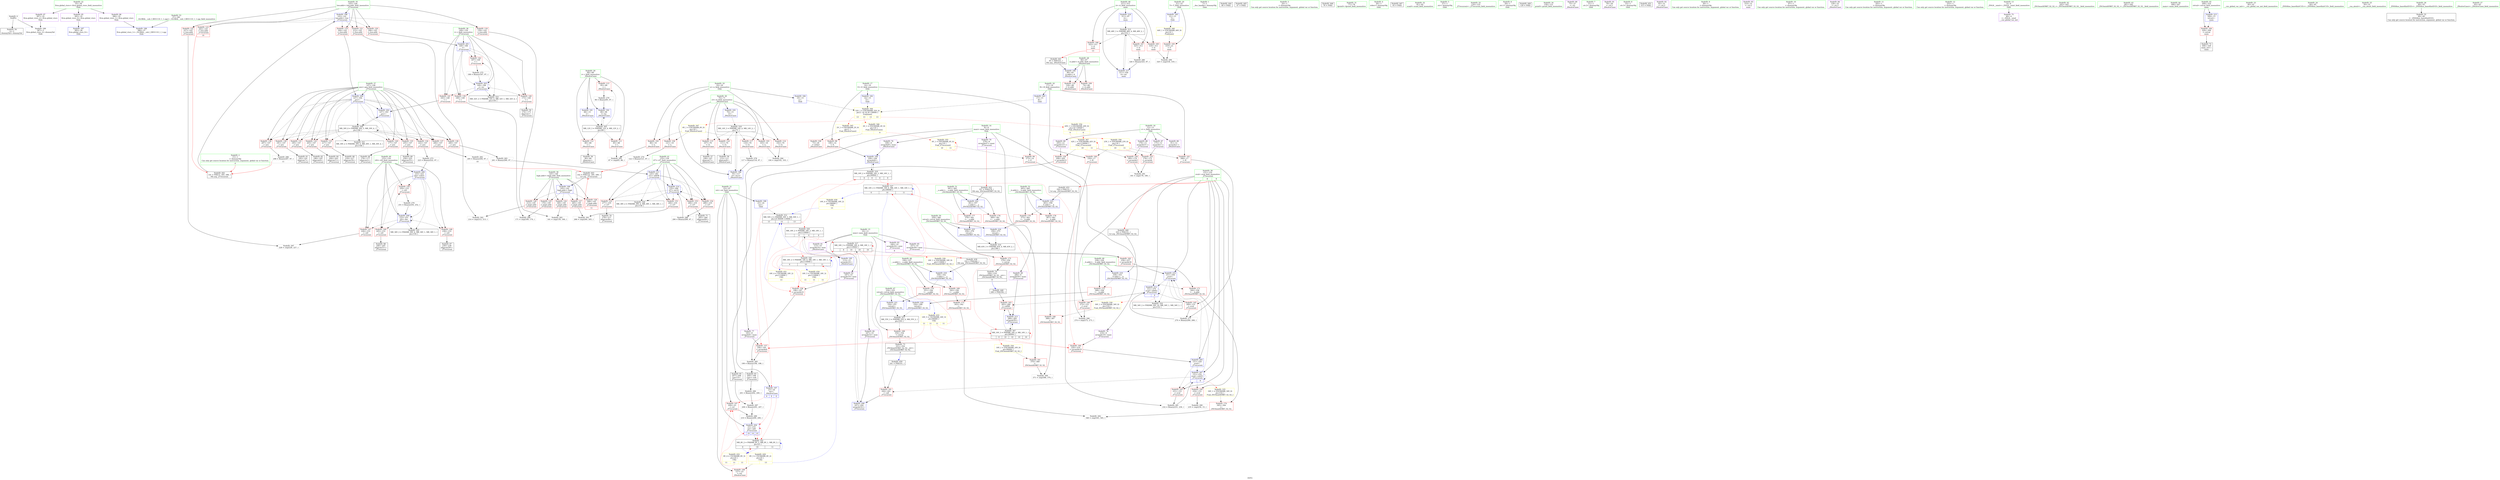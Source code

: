 digraph "SVFG" {
	label="SVFG";

	Node0x561821da6a80 [shape=record,color=grey,label="{NodeID: 0\nNullPtr}"];
	Node0x561821da6a80 -> Node0x561821dca2b0[style=solid];
	Node0x561821da6a80 -> Node0x561821dd22c0[style=solid];
	Node0x561821e0eba0 [shape=record,color=black,label="{NodeID: 443\n142 = PHI(122, 295, 299, )\n1st arg _Z7recurseii }"];
	Node0x561821e0eba0 -> Node0x561821dccae0[style=solid];
	Node0x561821dd9180 [shape=record,color=grey,label="{NodeID: 277\n270 = Binary(269, 268, )\n}"];
	Node0x561821dd9180 -> Node0x561821dd45b0[style=solid];
	Node0x561821dcc6d0 [shape=record,color=blue,label="{NodeID: 194\n109\<--106\narrayidx8\<--\n_Z9solveCasei\n}"];
	Node0x561821dcc6d0 -> Node0x561821deb580[style=dashed];
	Node0x561821dc9a40 [shape=record,color=red,label="{NodeID: 111\n85\<--68\n\<--i\n_Z9solveCasei\n}"];
	Node0x561821dc9a40 -> Node0x561821ddac80[style=solid];
	Node0x561821dc7bf0 [shape=record,color=green,label="{NodeID: 28\n66\<--67\nit.addr\<--it.addr_field_insensitive\n_Z9solveCasei\n}"];
	Node0x561821dc7bf0 -> Node0x561821dc98a0[style=solid];
	Node0x561821dc7bf0 -> Node0x561821dc9970[style=solid];
	Node0x561821dc7bf0 -> Node0x561821dd23c0[style=solid];
	Node0x561821dd4dd0 [shape=record,color=blue,label="{NodeID: 222\n361\<--357\n__a.addr\<--__a\n_ZSt3minIiERKT_S2_S2_\n}"];
	Node0x561821dd4dd0 -> Node0x561821dd16e0[style=dashed];
	Node0x561821dd4dd0 -> Node0x561821dd17b0[style=dashed];
	Node0x561821dcf8d0 [shape=record,color=red,label="{NodeID: 139\n169\<--149\n\<--i\n_Z7recurseii\n}"];
	Node0x561821dcf8d0 -> Node0x561821ddae00[style=solid];
	Node0x561821dca4b0 [shape=record,color=black,label="{NodeID: 56\n90\<--89\nidxprom\<--\n_Z9solveCasei\n}"];
	Node0x561821dd0f90 [shape=record,color=red,label="{NodeID: 167\n325\<--311\n\<--it\nmain\n}"];
	Node0x561821dd0f90 -> Node0x561821dd9600[style=solid];
	Node0x561821dcbb70 [shape=record,color=purple,label="{NodeID: 84\n247\<--10\narrayidx32\<--mini\n_Z7recurseii\n}"];
	Node0x561821dcbb70 -> Node0x561821dcd230[style=solid];
	Node0x561821dc63d0 [shape=record,color=green,label="{NodeID: 1\n7\<--1\n__dso_handle\<--dummyObj\nGlob }"];
	Node0x561821e0ed60 [shape=record,color=black,label="{NodeID: 444\n80 = PHI()\n}"];
	Node0x561821dd9300 [shape=record,color=grey,label="{NodeID: 278\n117 = Binary(116, 97, )\n}"];
	Node0x561821dd9300 -> Node0x561821dcc870[style=solid];
	Node0x561821dcc7a0 [shape=record,color=blue,label="{NodeID: 195\n113\<--15\narrayidx10\<--\n_Z9solveCasei\n}"];
	Node0x561821dcc7a0 -> Node0x561821deba80[style=dashed];
	Node0x561821dc9b10 [shape=record,color=red,label="{NodeID: 112\n89\<--68\n\<--i\n_Z9solveCasei\n}"];
	Node0x561821dc9b10 -> Node0x561821dca4b0[style=solid];
	Node0x561821dc7cc0 [shape=record,color=green,label="{NodeID: 29\n68\<--69\ni\<--i_field_insensitive\n_Z9solveCasei\n}"];
	Node0x561821dc7cc0 -> Node0x561821dc9a40[style=solid];
	Node0x561821dc7cc0 -> Node0x561821dc9b10[style=solid];
	Node0x561821dc7cc0 -> Node0x561821dc9be0[style=solid];
	Node0x561821dc7cc0 -> Node0x561821dd2490[style=solid];
	Node0x561821dc7cc0 -> Node0x561821dcc530[style=solid];
	Node0x561821dd4ea0 [shape=record,color=blue,label="{NodeID: 223\n363\<--358\n__b.addr\<--__b\n_ZSt3minIiERKT_S2_S2_\n}"];
	Node0x561821dd4ea0 -> Node0x561821dd1880[style=dashed];
	Node0x561821dd4ea0 -> Node0x561821dd1950[style=dashed];
	Node0x561821dcf9a0 [shape=record,color=red,label="{NodeID: 140\n173\<--149\n\<--i\n_Z7recurseii\n}"];
	Node0x561821dcf9a0 -> Node0x561821dca720[style=solid];
	Node0x561821dca580 [shape=record,color=black,label="{NodeID: 57\n108\<--107\nidxprom7\<--\n_Z9solveCasei\n}"];
	Node0x561821defa40 [shape=record,color=yellow,style=double,label="{NodeID: 334\n16V_1 = ENCHI(MR_16V_0)\npts\{90000 \}\nFun[_ZSt3minIiERKT_S2_S2_]}"];
	Node0x561821defa40 -> Node0x561821dd1af0[style=dashed];
	Node0x561821dd1060 [shape=record,color=red,label="{NodeID: 168\n354\<--334\n\<--retval\n_ZSt3maxIiERKT_S2_S2_\n}"];
	Node0x561821dd1060 -> Node0x561821dcb280[style=solid];
	Node0x561821dcbc40 [shape=record,color=purple,label="{NodeID: 85\n257\<--10\narrayidx36\<--mini\n_Z7recurseii\n}"];
	Node0x561821dcbc40 -> Node0x561821dd0b80[style=solid];
	Node0x561821dc6460 [shape=record,color=green,label="{NodeID: 2\n15\<--1\n\<--dummyObj\nCan only get source location for instruction, argument, global var or function.|{<s0>6}}"];
	Node0x561821dc6460:s0 -> Node0x561821e0e8c0[style=solid,color=red];
	Node0x561821e0ee30 [shape=record,color=black,label="{NodeID: 445\n47 = PHI()\n}"];
	Node0x561821dd9480 [shape=record,color=grey,label="{NodeID: 279\n96 = Binary(95, 97, )\n}"];
	Node0x561821dd9480 -> Node0x561821dcc530[style=solid];
	Node0x561821dcc870 [shape=record,color=blue,label="{NodeID: 196\n70\<--117\ni3\<--inc12\n_Z9solveCasei\n}"];
	Node0x561821dcc870 -> Node0x561821deb080[style=dashed];
	Node0x561821dc9be0 [shape=record,color=red,label="{NodeID: 113\n95\<--68\n\<--i\n_Z9solveCasei\n}"];
	Node0x561821dc9be0 -> Node0x561821dd9480[style=solid];
	Node0x561821dc7d90 [shape=record,color=green,label="{NodeID: 30\n70\<--71\ni3\<--i3_field_insensitive\n_Z9solveCasei\n}"];
	Node0x561821dc7d90 -> Node0x561821dc9cb0[style=solid];
	Node0x561821dc7d90 -> Node0x561821dce550[style=solid];
	Node0x561821dc7d90 -> Node0x561821dce620[style=solid];
	Node0x561821dc7d90 -> Node0x561821dce6f0[style=solid];
	Node0x561821dc7d90 -> Node0x561821dcc600[style=solid];
	Node0x561821dc7d90 -> Node0x561821dcc870[style=solid];
	Node0x561821de7520 [shape=record,color=black,label="{NodeID: 307\nMR_16V_3 = PHI(MR_16V_4, MR_16V_1, )\npts\{90000 \}\n|{|<s2>9|<s3>10|<s4>10|<s5>10|<s6>10}}"];
	Node0x561821de7520 -> Node0x561821dd0c50[style=dashed];
	Node0x561821de7520 -> Node0x561821dd4680[style=dashed];
	Node0x561821de7520:s2 -> Node0x561821defa40[style=dashed,color=red];
	Node0x561821de7520:s3 -> Node0x561821dd0770[style=dashed,color=red];
	Node0x561821de7520:s4 -> Node0x561821dd09e0[style=dashed,color=red];
	Node0x561821de7520:s5 -> Node0x561821de7520[style=dashed,color=red];
	Node0x561821de7520:s6 -> Node0x561821dedd80[style=dashed,color=red];
	Node0x561821dd4f70 [shape=record,color=blue,label="{NodeID: 224\n359\<--373\nretval\<--\n_ZSt3minIiERKT_S2_S2_\n}"];
	Node0x561821dd4f70 -> Node0x561821de9880[style=dashed];
	Node0x561821dcfa70 [shape=record,color=red,label="{NodeID: 141\n183\<--149\n\<--i\n_Z7recurseii\n}"];
	Node0x561821dcfa70 -> Node0x561821dccd50[style=solid];
	Node0x561821dca650 [shape=record,color=black,label="{NodeID: 58\n112\<--111\nidxprom9\<--\n_Z9solveCasei\n}"];
	Node0x561821defb20 [shape=record,color=yellow,style=double,label="{NodeID: 335\n34V_1 = ENCHI(MR_34V_0)\npts\{152 \}\nFun[_ZSt3maxIiERKT_S2_S2_]}"];
	Node0x561821defb20 -> Node0x561821dd1540[style=dashed];
	Node0x561821dd1130 [shape=record,color=red,label="{NodeID: 169\n342\<--336\n\<--__a.addr\n_ZSt3maxIiERKT_S2_S2_\n}"];
	Node0x561821dd1130 -> Node0x561821dd1470[style=solid];
	Node0x561821dcbd10 [shape=record,color=purple,label="{NodeID: 86\n91\<--12\narrayidx\<--c\n_Z9solveCasei\n}"];
	Node0x561821dc5df0 [shape=record,color=green,label="{NodeID: 3\n24\<--1\n\<--dummyObj\nCan only get source location for instruction, argument, global var or function.}"];
	Node0x561821e0ef00 [shape=record,color=black,label="{NodeID: 446\n76 = PHI()\n}"];
	Node0x561821dd9600 [shape=record,color=grey,label="{NodeID: 280\n326 = Binary(325, 97, )\n}"];
	Node0x561821dd9600 -> Node0x561821dd49c0[style=solid];
	Node0x561821dcc940 [shape=record,color=blue,label="{NodeID: 197\n23\<--24\nret\<--\n_Z9solveCasei\n|{<s0>6|<s1>6|<s2>6}}"];
	Node0x561821dcc940:s0 -> Node0x561821dc9700[style=dashed,color=red];
	Node0x561821dcc940:s1 -> Node0x561821dccef0[style=dashed,color=red];
	Node0x561821dcc940:s2 -> Node0x561821dec480[style=dashed,color=red];
	Node0x561821dc9cb0 [shape=record,color=red,label="{NodeID: 114\n102\<--70\n\<--i3\n_Z9solveCasei\n}"];
	Node0x561821dc9cb0 -> Node0x561821ddab00[style=solid];
	Node0x561821dc7e60 [shape=record,color=green,label="{NodeID: 31\n77\<--78\nfprintf\<--fprintf_field_insensitive\n}"];
	Node0x561821dd5040 [shape=record,color=blue,label="{NodeID: 225\n359\<--376\nretval\<--\n_ZSt3minIiERKT_S2_S2_\n}"];
	Node0x561821dd5040 -> Node0x561821de9880[style=dashed];
	Node0x561821dcfb40 [shape=record,color=red,label="{NodeID: 142\n187\<--149\n\<--i\n_Z7recurseii\n}"];
	Node0x561821dcfb40 -> Node0x561821dce460[style=solid];
	Node0x561821dca720 [shape=record,color=black,label="{NodeID: 59\n174\<--173\nidxprom\<--\n_Z7recurseii\n}"];
	Node0x561821dd1200 [shape=record,color=red,label="{NodeID: 170\n351\<--336\n\<--__a.addr\n_ZSt3maxIiERKT_S2_S2_\n}"];
	Node0x561821dd1200 -> Node0x561821dd4d00[style=solid];
	Node0x561821dcbde0 [shape=record,color=purple,label="{NodeID: 87\n175\<--12\narrayidx\<--c\n_Z7recurseii\n}"];
	Node0x561821dcbde0 -> Node0x561821dd05d0[style=solid];
	Node0x561821dc5e80 [shape=record,color=green,label="{NodeID: 4\n26\<--1\nstderr\<--dummyObj\nGlob }"];
	Node0x561821e0efd0 [shape=record,color=black,label="{NodeID: 447\n93 = PHI()\n}"];
	Node0x561821dd9780 [shape=record,color=grey,label="{NodeID: 281\n232 = Binary(231, 230, )\n}"];
	Node0x561821dd9780 -> Node0x561821dcd160[style=solid];
	Node0x561821dcca10 [shape=record,color=blue,label="{NodeID: 198\n143\<--141\nlow.addr\<--low\n_Z7recurseii\n}"];
	Node0x561821dcca10 -> Node0x561821dce7c0[style=dashed];
	Node0x561821dcca10 -> Node0x561821dce890[style=dashed];
	Node0x561821dcca10 -> Node0x561821dce960[style=dashed];
	Node0x561821dcca10 -> Node0x561821dcea30[style=dashed];
	Node0x561821dcca10 -> Node0x561821dceb00[style=dashed];
	Node0x561821dcca10 -> Node0x561821dcebd0[style=dashed];
	Node0x561821dce550 [shape=record,color=red,label="{NodeID: 115\n107\<--70\n\<--i3\n_Z9solveCasei\n}"];
	Node0x561821dce550 -> Node0x561821dca580[style=solid];
	Node0x561821dc7f60 [shape=record,color=green,label="{NodeID: 32\n81\<--82\nscanf\<--scanf_field_insensitive\n}"];
	Node0x561821dcfc10 [shape=record,color=red,label="{NodeID: 143\n231\<--151\n\<--eval\n_Z7recurseii\n}"];
	Node0x561821dcfc10 -> Node0x561821dd9780[style=solid];
	Node0x561821dca7f0 [shape=record,color=black,label="{NodeID: 60\n178\<--177\nidxprom2\<--\n_Z7recurseii\n}"];
	Node0x561821dd12d0 [shape=record,color=red,label="{NodeID: 171\n344\<--338\n\<--__b.addr\n_ZSt3maxIiERKT_S2_S2_\n}"];
	Node0x561821dd12d0 -> Node0x561821dd1540[style=solid];
	Node0x561821dcbeb0 [shape=record,color=purple,label="{NodeID: 88\n179\<--12\narrayidx3\<--c\n_Z7recurseii\n}"];
	Node0x561821dcbeb0 -> Node0x561821dd06a0[style=solid];
	Node0x561821dc5f10 [shape=record,color=green,label="{NodeID: 5\n27\<--1\n.str\<--dummyObj\nGlob }"];
	Node0x561821e0f0a0 [shape=record,color=black,label="{NodeID: 448\n280 = PHI(356, )\n}"];
	Node0x561821e0f0a0 -> Node0x561821dd0c50[style=solid];
	Node0x561821dd9900 [shape=record,color=grey,label="{NodeID: 282\n295 = Binary(294, 97, )\n|{<s0>10}}"];
	Node0x561821dd9900:s0 -> Node0x561821e0eba0[style=solid,color=red];
	Node0x561821dccae0 [shape=record,color=blue,label="{NodeID: 199\n145\<--142\nhigh.addr\<--high\n_Z7recurseii\n}"];
	Node0x561821dccae0 -> Node0x561821dceca0[style=dashed];
	Node0x561821dccae0 -> Node0x561821dced70[style=dashed];
	Node0x561821dccae0 -> Node0x561821dcee40[style=dashed];
	Node0x561821dccae0 -> Node0x561821dcef10[style=dashed];
	Node0x561821dccae0 -> Node0x561821dcefe0[style=dashed];
	Node0x561821dce620 [shape=record,color=red,label="{NodeID: 116\n111\<--70\n\<--i3\n_Z9solveCasei\n}"];
	Node0x561821dce620 -> Node0x561821dca650[style=solid];
	Node0x561821dc8060 [shape=record,color=green,label="{NodeID: 33\n124\<--125\n_Z7recurseii\<--_Z7recurseii_field_insensitive\n}"];
	Node0x561821dcfce0 [shape=record,color=red,label="{NodeID: 144\n234\<--151\n\<--eval\n_Z7recurseii\n}"];
	Node0x561821dcfce0 -> Node0x561821dda500[style=solid];
	Node0x561821dca8c0 [shape=record,color=black,label="{NodeID: 61\n192\<--191\nidxprom7\<--\n_Z7recurseii\n}"];
	Node0x561821dd13a0 [shape=record,color=red,label="{NodeID: 172\n348\<--338\n\<--__b.addr\n_ZSt3maxIiERKT_S2_S2_\n}"];
	Node0x561821dd13a0 -> Node0x561821dd4c30[style=solid];
	Node0x561821dcbf80 [shape=record,color=purple,label="{NodeID: 89\n205\<--12\narrayidx12\<--c\n_Z7recurseii\n}"];
	Node0x561821dcbf80 -> Node0x561821dd0910[style=solid];
	Node0x561821dc5fa0 [shape=record,color=green,label="{NodeID: 6\n29\<--1\n.str.1\<--dummyObj\nGlob }"];
	Node0x561821e0f1b0 [shape=record,color=black,label="{NodeID: 449\n129 = PHI()\n}"];
	Node0x561821dd9a80 [shape=record,color=grey,label="{NodeID: 283\n261 = Binary(260, 97, )\n}"];
	Node0x561821dd9a80 -> Node0x561821dcd4a0[style=solid];
	Node0x561821dccbb0 [shape=record,color=blue,label="{NodeID: 200\n147\<--164\npos\<--\n_Z7recurseii\n}"];
	Node0x561821dccbb0 -> Node0x561821dcf0b0[style=dashed];
	Node0x561821dccbb0 -> Node0x561821dcf180[style=dashed];
	Node0x561821dccbb0 -> Node0x561821dcf250[style=dashed];
	Node0x561821dccbb0 -> Node0x561821dcf320[style=dashed];
	Node0x561821dccbb0 -> Node0x561821dcf3f0[style=dashed];
	Node0x561821dccbb0 -> Node0x561821dcf4c0[style=dashed];
	Node0x561821dccbb0 -> Node0x561821dcf590[style=dashed];
	Node0x561821dccbb0 -> Node0x561821dcf660[style=dashed];
	Node0x561821dccbb0 -> Node0x561821dcf730[style=dashed];
	Node0x561821dccbb0 -> Node0x561821dcf800[style=dashed];
	Node0x561821dccbb0 -> Node0x561821dccd50[style=dashed];
	Node0x561821dccbb0 -> Node0x561821de6620[style=dashed];
	Node0x561821dccbb0 -> Node0x561821debf80[style=dashed];
	Node0x561821dce6f0 [shape=record,color=red,label="{NodeID: 117\n116\<--70\n\<--i3\n_Z9solveCasei\n}"];
	Node0x561821dce6f0 -> Node0x561821dd9300[style=solid];
	Node0x561821dc8160 [shape=record,color=green,label="{NodeID: 34\n130\<--131\nprintf\<--printf_field_insensitive\n}"];
	Node0x561821de8920 [shape=record,color=black,label="{NodeID: 311\nMR_55V_3 = PHI(MR_55V_4, MR_55V_2, )\npts\{335 \}\n}"];
	Node0x561821de8920 -> Node0x561821dd1060[style=dashed];
	Node0x561821dcfdb0 [shape=record,color=red,label="{NodeID: 145\n269\<--151\n\<--eval\n_Z7recurseii\n}"];
	Node0x561821dcfdb0 -> Node0x561821dd9180[style=solid];
	Node0x561821dca990 [shape=record,color=black,label="{NodeID: 62\n196\<--195\nidxprom9\<--\n_Z7recurseii\n}"];
	Node0x561821defed0 [shape=record,color=yellow,style=double,label="{NodeID: 339\n18V_1 = ENCHI(MR_18V_0)\npts\{110000 \}\nFun[_ZSt3maxIiERKT_S2_S2_]}"];
	Node0x561821defed0 -> Node0x561821dd1470[style=dashed];
	Node0x561821dd1470 [shape=record,color=red,label="{NodeID: 173\n343\<--342\n\<--\n_ZSt3maxIiERKT_S2_S2_\n}"];
	Node0x561821dd1470 -> Node0x561821dda800[style=solid];
	Node0x561821dcc050 [shape=record,color=purple,label="{NodeID: 90\n75\<--27\n\<--.str\n_Z9solveCasei\n}"];
	Node0x561821dc6960 [shape=record,color=green,label="{NodeID: 7\n31\<--1\n.str.2\<--dummyObj\nGlob }"];
	Node0x561821e0f340 [shape=record,color=black,label="{NodeID: 450\n241 = PHI(331, )\n}"];
	Node0x561821e0f340 -> Node0x561821dd0ab0[style=solid];
	Node0x561821dea100 [shape=record,color=yellow,style=double,label="{NodeID: 367\n42V_1 = ENCHI(MR_42V_0)\npts\{130000 \}\nFun[_Z7recurseii]|{|<s3>10|<s4>11}}"];
	Node0x561821dea100 -> Node0x561821dd05d0[style=dashed];
	Node0x561821dea100 -> Node0x561821dd06a0[style=dashed];
	Node0x561821dea100 -> Node0x561821dd0910[style=dashed];
	Node0x561821dea100:s3 -> Node0x561821dea100[style=dashed,color=red];
	Node0x561821dea100:s4 -> Node0x561821dea100[style=dashed,color=red];
	Node0x561821dd9c00 [shape=record,color=grey,label="{NodeID: 284\n201 = Binary(202, 200, )\n}"];
	Node0x561821dd9c00 -> Node0x561821dda080[style=solid];
	Node0x561821dccc80 [shape=record,color=blue,label="{NodeID: 201\n149\<--166\ni\<--\n_Z7recurseii\n}"];
	Node0x561821dccc80 -> Node0x561821dcf8d0[style=dashed];
	Node0x561821dccc80 -> Node0x561821dcf9a0[style=dashed];
	Node0x561821dccc80 -> Node0x561821dcfa70[style=dashed];
	Node0x561821dccc80 -> Node0x561821dcfb40[style=dashed];
	Node0x561821dccc80 -> Node0x561821dcce20[style=dashed];
	Node0x561821dccc80 -> Node0x561821dec980[style=dashed];
	Node0x561821dce7c0 [shape=record,color=red,label="{NodeID: 118\n159\<--143\n\<--low.addr\n_Z7recurseii\n}"];
	Node0x561821dce7c0 -> Node0x561821dda980[style=solid];
	Node0x561821dc8260 [shape=record,color=green,label="{NodeID: 35\n143\<--144\nlow.addr\<--low.addr_field_insensitive\n_Z7recurseii\n}"];
	Node0x561821dc8260 -> Node0x561821dce7c0[style=solid];
	Node0x561821dc8260 -> Node0x561821dce890[style=solid];
	Node0x561821dc8260 -> Node0x561821dce960[style=solid];
	Node0x561821dc8260 -> Node0x561821dcea30[style=solid];
	Node0x561821dc8260 -> Node0x561821dceb00[style=solid];
	Node0x561821dc8260 -> Node0x561821dcebd0[style=solid];
	Node0x561821dc8260 -> Node0x561821dcca10[style=solid];
	Node0x561821de8e20 [shape=record,color=black,label="{NodeID: 312\nMR_50V_2 = PHI(MR_50V_3, MR_50V_1, )\npts\{25 90000 110000 \}\n|{<s0>13|<s1>13|<s2>13}}"];
	Node0x561821de8e20:s0 -> Node0x561821dcc940[style=dashed,color=red];
	Node0x561821de8e20:s1 -> Node0x561821deb580[style=dashed,color=red];
	Node0x561821de8e20:s2 -> Node0x561821deba80[style=dashed,color=red];
	Node0x561821dcfe80 [shape=record,color=red,label="{NodeID: 146\n272\<--151\n\<--eval\n_Z7recurseii\n}"];
	Node0x561821dcfe80 -> Node0x561821ddb100[style=solid];
	Node0x561821dcaa60 [shape=record,color=black,label="{NodeID: 63\n200\<--199\nconv\<--sub\n_Z7recurseii\n}"];
	Node0x561821dcaa60 -> Node0x561821dd9c00[style=solid];
	Node0x561821deffb0 [shape=record,color=yellow,style=double,label="{NodeID: 340\n44V_1 = ENCHI(MR_44V_0)\npts\{22 \}\nFun[main]}"];
	Node0x561821deffb0 -> Node0x561821dc9560[style=dashed];
	Node0x561821dd1540 [shape=record,color=red,label="{NodeID: 174\n345\<--344\n\<--\n_ZSt3maxIiERKT_S2_S2_\n}"];
	Node0x561821dd1540 -> Node0x561821dda800[style=solid];
	Node0x561821dcc120 [shape=record,color=purple,label="{NodeID: 91\n79\<--29\n\<--.str.1\n_Z9solveCasei\n}"];
	Node0x561821dc69f0 [shape=record,color=green,label="{NodeID: 8\n33\<--1\n.str.3\<--dummyObj\nGlob }"];
	Node0x561821e0f480 [shape=record,color=black,label="{NodeID: 451\n315 = PHI()\n}"];
	Node0x561821dd9d80 [shape=record,color=grey,label="{NodeID: 285\n199 = Binary(194, 198, )\n}"];
	Node0x561821dd9d80 -> Node0x561821dcaa60[style=solid];
	Node0x561821dccd50 [shape=record,color=blue,label="{NodeID: 202\n147\<--183\npos\<--\n_Z7recurseii\n}"];
	Node0x561821dccd50 -> Node0x561821de6620[style=dashed];
	Node0x561821dce890 [shape=record,color=red,label="{NodeID: 119\n164\<--143\n\<--low.addr\n_Z7recurseii\n}"];
	Node0x561821dce890 -> Node0x561821dccbb0[style=solid];
	Node0x561821dc8330 [shape=record,color=green,label="{NodeID: 36\n145\<--146\nhigh.addr\<--high.addr_field_insensitive\n_Z7recurseii\n}"];
	Node0x561821dc8330 -> Node0x561821dceca0[style=solid];
	Node0x561821dc8330 -> Node0x561821dced70[style=solid];
	Node0x561821dc8330 -> Node0x561821dcee40[style=solid];
	Node0x561821dc8330 -> Node0x561821dcef10[style=solid];
	Node0x561821dc8330 -> Node0x561821dcefe0[style=solid];
	Node0x561821dc8330 -> Node0x561821dccae0[style=solid];
	Node0x561821de9380 [shape=record,color=black,label="{NodeID: 313\nMR_48V_3 = PHI(MR_48V_4, MR_48V_2, )\npts\{312 \}\n}"];
	Node0x561821de9380 -> Node0x561821dd0df0[style=dashed];
	Node0x561821de9380 -> Node0x561821dd0ec0[style=dashed];
	Node0x561821de9380 -> Node0x561821dd0f90[style=dashed];
	Node0x561821de9380 -> Node0x561821dd49c0[style=dashed];
	Node0x561821dcff50 [shape=record,color=red,label="{NodeID: 147\n226\<--153\n\<--i20\n_Z7recurseii\n}"];
	Node0x561821dcff50 -> Node0x561821ddaf80[style=solid];
	Node0x561821dcab30 [shape=record,color=black,label="{NodeID: 64\n204\<--203\nidxprom11\<--\n_Z7recurseii\n}"];
	Node0x561821dd1610 [shape=record,color=red,label="{NodeID: 175\n379\<--359\n\<--retval\n_ZSt3minIiERKT_S2_S2_\n}"];
	Node0x561821dd1610 -> Node0x561821dcb350[style=solid];
	Node0x561821dcc1f0 [shape=record,color=purple,label="{NodeID: 92\n92\<--31\n\<--.str.2\n_Z9solveCasei\n}"];
	Node0x561821dc6a80 [shape=record,color=green,label="{NodeID: 9\n36\<--1\n\<--dummyObj\nCan only get source location for instruction, argument, global var or function.}"];
	Node0x561821e0f550 [shape=record,color=black,label="{NodeID: 452\n357 = PHI(279, )\n0th arg _ZSt3minIiERKT_S2_S2_ }"];
	Node0x561821e0f550 -> Node0x561821dd4dd0[style=solid];
	Node0x561821dd9f00 [shape=record,color=grey,label="{NodeID: 286\n290 = Binary(289, 97, )\n}"];
	Node0x561821dd9f00 -> Node0x561821dd4750[style=solid];
	Node0x561821dcce20 [shape=record,color=blue,label="{NodeID: 203\n149\<--188\ni\<--inc\n_Z7recurseii\n}"];
	Node0x561821dcce20 -> Node0x561821dcf8d0[style=dashed];
	Node0x561821dcce20 -> Node0x561821dcf9a0[style=dashed];
	Node0x561821dcce20 -> Node0x561821dcfa70[style=dashed];
	Node0x561821dcce20 -> Node0x561821dcfb40[style=dashed];
	Node0x561821dcce20 -> Node0x561821dcce20[style=dashed];
	Node0x561821dcce20 -> Node0x561821dec980[style=dashed];
	Node0x561821dce960 [shape=record,color=red,label="{NodeID: 120\n166\<--143\n\<--low.addr\n_Z7recurseii\n}"];
	Node0x561821dce960 -> Node0x561821dccc80[style=solid];
	Node0x561821dc8400 [shape=record,color=green,label="{NodeID: 37\n147\<--148\npos\<--pos_field_insensitive\n_Z7recurseii\n}"];
	Node0x561821dc8400 -> Node0x561821dcf0b0[style=solid];
	Node0x561821dc8400 -> Node0x561821dcf180[style=solid];
	Node0x561821dc8400 -> Node0x561821dcf250[style=solid];
	Node0x561821dc8400 -> Node0x561821dcf320[style=solid];
	Node0x561821dc8400 -> Node0x561821dcf3f0[style=solid];
	Node0x561821dc8400 -> Node0x561821dcf4c0[style=solid];
	Node0x561821dc8400 -> Node0x561821dcf590[style=solid];
	Node0x561821dc8400 -> Node0x561821dcf660[style=solid];
	Node0x561821dc8400 -> Node0x561821dcf730[style=solid];
	Node0x561821dc8400 -> Node0x561821dcf800[style=solid];
	Node0x561821dc8400 -> Node0x561821dccbb0[style=solid];
	Node0x561821dc8400 -> Node0x561821dccd50[style=solid];
	Node0x561821de9880 [shape=record,color=black,label="{NodeID: 314\nMR_63V_3 = PHI(MR_63V_4, MR_63V_2, )\npts\{360 \}\n}"];
	Node0x561821de9880 -> Node0x561821dd1610[style=dashed];
	Node0x561821dd0020 [shape=record,color=red,label="{NodeID: 148\n238\<--153\n\<--i20\n_Z7recurseii\n}"];
	Node0x561821dd0020 -> Node0x561821dcada0[style=solid];
	Node0x561821dcac00 [shape=record,color=black,label="{NodeID: 65\n207\<--206\nconv13\<--\n_Z7recurseii\n}"];
	Node0x561821dcac00 -> Node0x561821dda080[style=solid];
	Node0x561821dd16e0 [shape=record,color=red,label="{NodeID: 176\n369\<--361\n\<--__a.addr\n_ZSt3minIiERKT_S2_S2_\n}"];
	Node0x561821dd16e0 -> Node0x561821dd1af0[style=solid];
	Node0x561821dcc2c0 [shape=record,color=purple,label="{NodeID: 93\n314\<--31\n\<--.str.2\nmain\n}"];
	Node0x561821dc6b10 [shape=record,color=green,label="{NodeID: 10\n97\<--1\n\<--dummyObj\nCan only get source location for instruction, argument, global var or function.}"];
	Node0x561821e0f6c0 [shape=record,color=black,label="{NodeID: 453\n358 = PHI(151, )\n1st arg _ZSt3minIiERKT_S2_S2_ }"];
	Node0x561821e0f6c0 -> Node0x561821dd4ea0[style=solid];
	Node0x561821dda080 [shape=record,color=grey,label="{NodeID: 287\n208 = Binary(201, 207, )\n}"];
	Node0x561821dda080 -> Node0x561821dda380[style=solid];
	Node0x561821dccef0 [shape=record,color=blue,label="{NodeID: 204\n23\<--210\nret\<--add\n_Z7recurseii\n|{|<s1>10|<s2>10|<s3>10}}"];
	Node0x561821dccef0 -> Node0x561821dec480[style=dashed];
	Node0x561821dccef0:s1 -> Node0x561821dc9700[style=dashed,color=red];
	Node0x561821dccef0:s2 -> Node0x561821dccef0[style=dashed,color=red];
	Node0x561821dccef0:s3 -> Node0x561821dec480[style=dashed,color=red];
	Node0x561821dcea30 [shape=record,color=red,label="{NodeID: 121\n212\<--143\n\<--low.addr\n_Z7recurseii\n}"];
	Node0x561821dcea30 -> Node0x561821ddb700[style=solid];
	Node0x561821dc84d0 [shape=record,color=green,label="{NodeID: 38\n149\<--150\ni\<--i_field_insensitive\n_Z7recurseii\n}"];
	Node0x561821dc84d0 -> Node0x561821dcf8d0[style=solid];
	Node0x561821dc84d0 -> Node0x561821dcf9a0[style=solid];
	Node0x561821dc84d0 -> Node0x561821dcfa70[style=solid];
	Node0x561821dc84d0 -> Node0x561821dcfb40[style=solid];
	Node0x561821dc84d0 -> Node0x561821dccc80[style=solid];
	Node0x561821dc84d0 -> Node0x561821dcce20[style=solid];
	Node0x561821dd00f0 [shape=record,color=red,label="{NodeID: 149\n245\<--153\n\<--i20\n_Z7recurseii\n}"];
	Node0x561821dd00f0 -> Node0x561821dcae70[style=solid];
	Node0x561821dcacd0 [shape=record,color=black,label="{NodeID: 66\n218\<--217\nidxprom18\<--\n_Z7recurseii\n}"];
	Node0x561821dd17b0 [shape=record,color=red,label="{NodeID: 177\n376\<--361\n\<--__a.addr\n_ZSt3minIiERKT_S2_S2_\n}"];
	Node0x561821dd17b0 -> Node0x561821dd5040[style=solid];
	Node0x561821dcc390 [shape=record,color=purple,label="{NodeID: 94\n128\<--33\n\<--.str.3\n_Z9solveCasei\n}"];
	Node0x561821dc6ba0 [shape=record,color=green,label="{NodeID: 11\n202\<--1\n\<--dummyObj\nCan only get source location for instruction, argument, global var or function.}"];
	Node0x561821dda200 [shape=record,color=grey,label="{NodeID: 288\n298 = Binary(297, 97, )\n|{<s0>11}}"];
	Node0x561821dda200:s0 -> Node0x561821e0e8c0[style=solid,color=red];
	Node0x561821dccfc0 [shape=record,color=blue,label="{NodeID: 205\n151\<--220\neval\<--\n_Z7recurseii\n}"];
	Node0x561821dccfc0 -> Node0x561821dcfc10[style=dashed];
	Node0x561821dccfc0 -> Node0x561821dcd160[style=dashed];
	Node0x561821dccfc0 -> Node0x561821dcd3d0[style=dashed];
	Node0x561821dceb00 [shape=record,color=red,label="{NodeID: 122\n227\<--143\n\<--low.addr\n_Z7recurseii\n}"];
	Node0x561821dceb00 -> Node0x561821ddaf80[style=solid];
	Node0x561821dc85a0 [shape=record,color=green,label="{NodeID: 39\n151\<--152\neval\<--eval_field_insensitive\n_Z7recurseii\n|{|<s8>8|<s9>9}}"];
	Node0x561821dc85a0 -> Node0x561821dcfc10[style=solid];
	Node0x561821dc85a0 -> Node0x561821dcfce0[style=solid];
	Node0x561821dc85a0 -> Node0x561821dcfdb0[style=solid];
	Node0x561821dc85a0 -> Node0x561821dcfe80[style=solid];
	Node0x561821dc85a0 -> Node0x561821dccfc0[style=solid];
	Node0x561821dc85a0 -> Node0x561821dcd160[style=solid];
	Node0x561821dc85a0 -> Node0x561821dcd3d0[style=solid];
	Node0x561821dc85a0 -> Node0x561821dd45b0[style=solid];
	Node0x561821dc85a0:s8 -> Node0x561821e0e680[style=solid,color=red];
	Node0x561821dc85a0:s9 -> Node0x561821e0f6c0[style=solid,color=red];
	Node0x561821dd01c0 [shape=record,color=red,label="{NodeID: 150\n250\<--153\n\<--i20\n_Z7recurseii\n}"];
	Node0x561821dd01c0 -> Node0x561821dd9000[style=solid];
	Node0x561821dcada0 [shape=record,color=black,label="{NodeID: 67\n239\<--238\nidxprom29\<--\n_Z7recurseii\n}"];
	Node0x561821df03c0 [shape=record,color=yellow,style=double,label="{NodeID: 344\n52V_1 = ENCHI(MR_52V_0)\npts\{1 16 18 20 130000 \}\nFun[main]|{<s0>13|<s1>13|<s2>13|<s3>13}}"];
	Node0x561821df03c0:s0 -> Node0x561821df04d0[style=dashed,color=red];
	Node0x561821df03c0:s1 -> Node0x561821df05e0[style=dashed,color=red];
	Node0x561821df03c0:s2 -> Node0x561821df06c0[style=dashed,color=red];
	Node0x561821df03c0:s3 -> Node0x561821df0ce0[style=dashed,color=red];
	Node0x561821dd1880 [shape=record,color=red,label="{NodeID: 178\n367\<--363\n\<--__b.addr\n_ZSt3minIiERKT_S2_S2_\n}"];
	Node0x561821dd1880 -> Node0x561821dd1a20[style=solid];
	Node0x561821dcc460 [shape=record,color=purple,label="{NodeID: 95\n385\<--35\nllvm.global_ctors_0\<--llvm.global_ctors\nGlob }"];
	Node0x561821dcc460 -> Node0x561821dd20c0[style=solid];
	Node0x561821dc6c30 [shape=record,color=green,label="{NodeID: 12\n252\<--1\n\<--dummyObj\nCan only get source location for instruction, argument, global var or function.}"];
	Node0x561821dda380 [shape=record,color=grey,label="{NodeID: 289\n210 = Binary(209, 208, )\n}"];
	Node0x561821dda380 -> Node0x561821dccef0[style=solid];
	Node0x561821dcd090 [shape=record,color=blue,label="{NodeID: 206\n153\<--223\ni20\<--sub21\n_Z7recurseii\n}"];
	Node0x561821dcd090 -> Node0x561821dcff50[style=dashed];
	Node0x561821dcd090 -> Node0x561821dd0020[style=dashed];
	Node0x561821dcd090 -> Node0x561821dd00f0[style=dashed];
	Node0x561821dcd090 -> Node0x561821dd01c0[style=dashed];
	Node0x561821dcd090 -> Node0x561821dcd300[style=dashed];
	Node0x561821dcd090 -> Node0x561821ded380[style=dashed];
	Node0x561821dcebd0 [shape=record,color=red,label="{NodeID: 123\n293\<--143\n\<--low.addr\n_Z7recurseii\n|{<s0>10}}"];
	Node0x561821dcebd0:s0 -> Node0x561821e0e8c0[style=solid,color=red];
	Node0x561821dc8670 [shape=record,color=green,label="{NodeID: 40\n153\<--154\ni20\<--i20_field_insensitive\n_Z7recurseii\n}"];
	Node0x561821dc8670 -> Node0x561821dcff50[style=solid];
	Node0x561821dc8670 -> Node0x561821dd0020[style=solid];
	Node0x561821dc8670 -> Node0x561821dd00f0[style=solid];
	Node0x561821dc8670 -> Node0x561821dd01c0[style=solid];
	Node0x561821dc8670 -> Node0x561821dcd090[style=solid];
	Node0x561821dc8670 -> Node0x561821dcd300[style=solid];
	Node0x561821deab80 [shape=record,color=black,label="{NodeID: 317\nMR_18V_3 = PHI(MR_18V_4, MR_18V_1, )\npts\{110000 \}\n|{|<s3>8|<s4>10|<s5>10|<s6>10}}"];
	Node0x561821deab80 -> Node0x561821dd0ab0[style=dashed];
	Node0x561821deab80 -> Node0x561821dd0b80[style=dashed];
	Node0x561821deab80 -> Node0x561821dcd230[style=dashed];
	Node0x561821deab80:s3 -> Node0x561821defed0[style=dashed,color=red];
	Node0x561821deab80:s4 -> Node0x561821dd0840[style=dashed,color=red];
	Node0x561821deab80:s5 -> Node0x561821deab80[style=dashed,color=red];
	Node0x561821deab80:s6 -> Node0x561821dee280[style=dashed,color=red];
	Node0x561821dd0290 [shape=record,color=red,label="{NodeID: 151\n264\<--155\n\<--i37\n_Z7recurseii\n}"];
	Node0x561821dd0290 -> Node0x561821ddb580[style=solid];
	Node0x561821dcae70 [shape=record,color=black,label="{NodeID: 68\n246\<--245\nidxprom31\<--\n_Z7recurseii\n}"];
	Node0x561821df04d0 [shape=record,color=yellow,style=double,label="{NodeID: 345\n2V_1 = ENCHI(MR_2V_0)\npts\{1 \}\nFun[_Z9solveCasei]}"];
	Node0x561821df04d0 -> Node0x561821dc97d0[style=dashed];
	Node0x561821dd1950 [shape=record,color=red,label="{NodeID: 179\n373\<--363\n\<--__b.addr\n_ZSt3minIiERKT_S2_S2_\n}"];
	Node0x561821dd1950 -> Node0x561821dd4f70[style=solid];
	Node0x561821dc8db0 [shape=record,color=purple,label="{NodeID: 96\n386\<--35\nllvm.global_ctors_1\<--llvm.global_ctors\nGlob }"];
	Node0x561821dc8db0 -> Node0x561821dd21c0[style=solid];
	Node0x561821dc6cf0 [shape=record,color=green,label="{NodeID: 13\n4\<--6\n_ZStL8__ioinit\<--_ZStL8__ioinit_field_insensitive\nGlob }"];
	Node0x561821dc6cf0 -> Node0x561821dcb420[style=solid];
	Node0x561821dda500 [shape=record,color=grey,label="{NodeID: 290\n235 = cmp(234, 15, )\n}"];
	Node0x561821dcd160 [shape=record,color=blue,label="{NodeID: 207\n151\<--232\neval\<--sub25\n_Z7recurseii\n|{|<s5>8}}"];
	Node0x561821dcd160 -> Node0x561821dcfc10[style=dashed];
	Node0x561821dcd160 -> Node0x561821dcfce0[style=dashed];
	Node0x561821dcd160 -> Node0x561821dd0ab0[style=dashed];
	Node0x561821dcd160 -> Node0x561821dcd160[style=dashed];
	Node0x561821dcd160 -> Node0x561821dcd3d0[style=dashed];
	Node0x561821dcd160:s5 -> Node0x561821defb20[style=dashed,color=red];
	Node0x561821dceca0 [shape=record,color=red,label="{NodeID: 124\n160\<--145\n\<--high.addr\n_Z7recurseii\n}"];
	Node0x561821dceca0 -> Node0x561821dda980[style=solid];
	Node0x561821dc8740 [shape=record,color=green,label="{NodeID: 41\n155\<--156\ni37\<--i37_field_insensitive\n_Z7recurseii\n}"];
	Node0x561821dc8740 -> Node0x561821dd0290[style=solid];
	Node0x561821dc8740 -> Node0x561821dd0360[style=solid];
	Node0x561821dc8740 -> Node0x561821dd0430[style=solid];
	Node0x561821dc8740 -> Node0x561821dd0500[style=solid];
	Node0x561821dc8740 -> Node0x561821dcd4a0[style=solid];
	Node0x561821dc8740 -> Node0x561821dd4750[style=solid];
	Node0x561821deb080 [shape=record,color=black,label="{NodeID: 318\nMR_14V_3 = PHI(MR_14V_4, MR_14V_2, )\npts\{71 \}\n}"];
	Node0x561821deb080 -> Node0x561821dc9cb0[style=dashed];
	Node0x561821deb080 -> Node0x561821dce550[style=dashed];
	Node0x561821deb080 -> Node0x561821dce620[style=dashed];
	Node0x561821deb080 -> Node0x561821dce6f0[style=dashed];
	Node0x561821deb080 -> Node0x561821dcc870[style=dashed];
	Node0x561821dd0360 [shape=record,color=red,label="{NodeID: 152\n277\<--155\n\<--i37\n_Z7recurseii\n}"];
	Node0x561821dd0360 -> Node0x561821dcb010[style=solid];
	Node0x561821dcaf40 [shape=record,color=black,label="{NodeID: 69\n256\<--255\nidxprom35\<--\n_Z7recurseii\n}"];
	Node0x561821df86a0 [shape=record,color=yellow,style=double,label="{NodeID: 429\n8V_3 = CSCHI(MR_8V_2)\npts\{25 \}\nCS[]|{|<s1>13}}"];
	Node0x561821df86a0 -> Node0x561821dc9630[style=dashed];
	Node0x561821df86a0:s1 -> Node0x561821de8e20[style=dashed,color=blue];
	Node0x561821df05e0 [shape=record,color=yellow,style=double,label="{NodeID: 346\n4V_1 = ENCHI(MR_4V_0)\npts\{16 \}\nFun[_Z9solveCasei]|{|<s1>6}}"];
	Node0x561821df05e0 -> Node0x561821dc8fb0[style=dashed];
	Node0x561821df05e0:s1 -> Node0x561821df0df0[style=dashed,color=red];
	Node0x561821dd1a20 [shape=record,color=red,label="{NodeID: 180\n368\<--367\n\<--\n_ZSt3minIiERKT_S2_S2_\n}"];
	Node0x561821dd1a20 -> Node0x561821ddb400[style=solid];
	Node0x561821dc8eb0 [shape=record,color=purple,label="{NodeID: 97\n387\<--35\nllvm.global_ctors_2\<--llvm.global_ctors\nGlob }"];
	Node0x561821dc8eb0 -> Node0x561821dd22c0[style=solid];
	Node0x561821dc6df0 [shape=record,color=green,label="{NodeID: 14\n8\<--9\nmaxi\<--maxi_field_insensitive\nGlob }"];
	Node0x561821dc6df0 -> Node0x561821dcb4f0[style=solid];
	Node0x561821dc6df0 -> Node0x561821dcb5c0[style=solid];
	Node0x561821dc6df0 -> Node0x561821dcb690[style=solid];
	Node0x561821dc6df0 -> Node0x561821dcb760[style=solid];
	Node0x561821dc6df0 -> Node0x561821dcb830[style=solid];
	Node0x561821dda680 [shape=record,color=grey,label="{NodeID: 291\n181 = cmp(176, 180, )\n}"];
	Node0x561821dcd230 [shape=record,color=blue,label="{NodeID: 208\n247\<--244\narrayidx32\<--\n_Z7recurseii\n}"];
	Node0x561821dcd230 -> Node0x561821deab80[style=dashed];
	Node0x561821dced70 [shape=record,color=red,label="{NodeID: 125\n170\<--145\n\<--high.addr\n_Z7recurseii\n}"];
	Node0x561821dced70 -> Node0x561821ddae00[style=solid];
	Node0x561821dc8810 [shape=record,color=green,label="{NodeID: 42\n242\<--243\n_ZSt3maxIiERKT_S2_S2_\<--_ZSt3maxIiERKT_S2_S2__field_insensitive\n}"];
	Node0x561821deb580 [shape=record,color=black,label="{NodeID: 319\nMR_16V_2 = PHI(MR_16V_3, MR_16V_1, )\npts\{90000 \}\n|{|<s1>6|<s2>6|<s3>6|<s4>6}}"];
	Node0x561821deb580 -> Node0x561821dcc6d0[style=dashed];
	Node0x561821deb580:s1 -> Node0x561821dd0770[style=dashed,color=red];
	Node0x561821deb580:s2 -> Node0x561821dd09e0[style=dashed,color=red];
	Node0x561821deb580:s3 -> Node0x561821de7520[style=dashed,color=red];
	Node0x561821deb580:s4 -> Node0x561821dedd80[style=dashed,color=red];
	Node0x561821dd0430 [shape=record,color=red,label="{NodeID: 153\n284\<--155\n\<--i37\n_Z7recurseii\n}"];
	Node0x561821dd0430 -> Node0x561821dcb0e0[style=solid];
	Node0x561821dcb010 [shape=record,color=black,label="{NodeID: 70\n278\<--277\nidxprom46\<--\n_Z7recurseii\n}"];
	Node0x561821df8800 [shape=record,color=yellow,style=double,label="{NodeID: 430\n16V_4 = CSCHI(MR_16V_2)\npts\{90000 \}\nCS[]|{<s0>13}}"];
	Node0x561821df8800:s0 -> Node0x561821de8e20[style=dashed,color=blue];
	Node0x561821df06c0 [shape=record,color=yellow,style=double,label="{NodeID: 347\n6V_1 = ENCHI(MR_6V_0)\npts\{20 \}\nFun[_Z9solveCasei]}"];
	Node0x561821df06c0 -> Node0x561821dc92f0[style=dashed];
	Node0x561821df06c0 -> Node0x561821dc93c0[style=dashed];
	Node0x561821df06c0 -> Node0x561821dc9490[style=dashed];
	Node0x561821dd1af0 [shape=record,color=red,label="{NodeID: 181\n370\<--369\n\<--\n_ZSt3minIiERKT_S2_S2_\n}"];
	Node0x561821dd1af0 -> Node0x561821ddb400[style=solid];
	Node0x561821dc8fb0 [shape=record,color=red,label="{NodeID: 98\n106\<--14\n\<--E\n_Z9solveCasei\n}"];
	Node0x561821dc8fb0 -> Node0x561821dcc6d0[style=solid];
	Node0x561821dc6ef0 [shape=record,color=green,label="{NodeID: 15\n10\<--11\nmini\<--mini_field_insensitive\nGlob }"];
	Node0x561821dc6ef0 -> Node0x561821dcb900[style=solid];
	Node0x561821dc6ef0 -> Node0x561821dcb9d0[style=solid];
	Node0x561821dc6ef0 -> Node0x561821dcbaa0[style=solid];
	Node0x561821dc6ef0 -> Node0x561821dcbb70[style=solid];
	Node0x561821dc6ef0 -> Node0x561821dcbc40[style=solid];
	Node0x561821dda800 [shape=record,color=grey,label="{NodeID: 292\n346 = cmp(343, 345, )\n}"];
	Node0x561821dcd300 [shape=record,color=blue,label="{NodeID: 209\n153\<--251\ni20\<--dec\n_Z7recurseii\n}"];
	Node0x561821dcd300 -> Node0x561821dcff50[style=dashed];
	Node0x561821dcd300 -> Node0x561821dd0020[style=dashed];
	Node0x561821dcd300 -> Node0x561821dd00f0[style=dashed];
	Node0x561821dcd300 -> Node0x561821dd01c0[style=dashed];
	Node0x561821dcd300 -> Node0x561821dcd300[style=dashed];
	Node0x561821dcd300 -> Node0x561821ded380[style=dashed];
	Node0x561821dcee40 [shape=record,color=red,label="{NodeID: 126\n213\<--145\n\<--high.addr\n_Z7recurseii\n}"];
	Node0x561821dcee40 -> Node0x561821ddb700[style=solid];
	Node0x561821dc8910 [shape=record,color=green,label="{NodeID: 43\n281\<--282\n_ZSt3minIiERKT_S2_S2_\<--_ZSt3minIiERKT_S2_S2__field_insensitive\n}"];
	Node0x561821deba80 [shape=record,color=black,label="{NodeID: 320\nMR_18V_2 = PHI(MR_18V_3, MR_18V_1, )\npts\{110000 \}\n|{|<s1>6|<s2>6|<s3>6}}"];
	Node0x561821deba80 -> Node0x561821dcc7a0[style=dashed];
	Node0x561821deba80:s1 -> Node0x561821dd0840[style=dashed,color=red];
	Node0x561821deba80:s2 -> Node0x561821deab80[style=dashed,color=red];
	Node0x561821deba80:s3 -> Node0x561821dee280[style=dashed,color=red];
	Node0x561821dd0500 [shape=record,color=red,label="{NodeID: 154\n289\<--155\n\<--i37\n_Z7recurseii\n}"];
	Node0x561821dd0500 -> Node0x561821dd9f00[style=solid];
	Node0x561821dcb0e0 [shape=record,color=black,label="{NodeID: 71\n285\<--284\nidxprom49\<--\n_Z7recurseii\n}"];
	Node0x561821df88e0 [shape=record,color=yellow,style=double,label="{NodeID: 431\n18V_4 = CSCHI(MR_18V_2)\npts\{110000 \}\nCS[]|{<s0>13}}"];
	Node0x561821df88e0:s0 -> Node0x561821de8e20[style=dashed,color=blue];
	Node0x561821dd1bc0 [shape=record,color=blue,label="{NodeID: 182\n14\<--15\nE\<--\nGlob }"];
	Node0x561821dd1bc0 -> Node0x561821df03c0[style=dashed];
	Node0x561821dc9080 [shape=record,color=red,label="{NodeID: 99\n273\<--14\n\<--E\n_Z7recurseii\n}"];
	Node0x561821dc9080 -> Node0x561821ddb100[style=solid];
	Node0x561821dc6ff0 [shape=record,color=green,label="{NodeID: 16\n12\<--13\nc\<--c_field_insensitive\nGlob }"];
	Node0x561821dc6ff0 -> Node0x561821dcbd10[style=solid];
	Node0x561821dc6ff0 -> Node0x561821dcbde0[style=solid];
	Node0x561821dc6ff0 -> Node0x561821dcbeb0[style=solid];
	Node0x561821dc6ff0 -> Node0x561821dcbf80[style=solid];
	Node0x561821dda980 [shape=record,color=grey,label="{NodeID: 293\n161 = cmp(159, 160, )\n}"];
	Node0x561821dcd3d0 [shape=record,color=blue,label="{NodeID: 210\n151\<--258\neval\<--\n_Z7recurseii\n}"];
	Node0x561821dcd3d0 -> Node0x561821dcfdb0[style=dashed];
	Node0x561821dcd3d0 -> Node0x561821dd45b0[style=dashed];
	Node0x561821dcd3d0 -> Node0x561821dece80[style=dashed];
	Node0x561821dcef10 [shape=record,color=red,label="{NodeID: 127\n265\<--145\n\<--high.addr\n_Z7recurseii\n}"];
	Node0x561821dcef10 -> Node0x561821ddb580[style=solid];
	Node0x561821dc8a10 [shape=record,color=green,label="{NodeID: 44\n306\<--307\nmain\<--main_field_insensitive\n}"];
	Node0x561821debf80 [shape=record,color=black,label="{NodeID: 321\nMR_30V_2 = PHI(MR_30V_4, MR_30V_1, MR_30V_4, )\npts\{148 \}\n}"];
	Node0x561821dd05d0 [shape=record,color=red,label="{NodeID: 155\n176\<--175\n\<--arrayidx\n_Z7recurseii\n}"];
	Node0x561821dd05d0 -> Node0x561821dda680[style=solid];
	Node0x561821dcb1b0 [shape=record,color=black,label="{NodeID: 72\n308\<--329\nmain_ret\<--\nmain\n}"];
	Node0x561821df89c0 [shape=record,color=yellow,style=double,label="{NodeID: 432\n8V_4 = CSCHI(MR_8V_3)\npts\{25 \}\nCS[]|{<s0>11|<s1>11|<s2>11}}"];
	Node0x561821df89c0:s0 -> Node0x561821dc9700[style=dashed,color=red];
	Node0x561821df89c0:s1 -> Node0x561821dccef0[style=dashed,color=red];
	Node0x561821df89c0:s2 -> Node0x561821dec480[style=dashed,color=red];
	Node0x561821dd1cc0 [shape=record,color=blue,label="{NodeID: 183\n17\<--15\nR\<--\nGlob }"];
	Node0x561821dd1cc0 -> Node0x561821df03c0[style=dashed];
	Node0x561821dc9150 [shape=record,color=red,label="{NodeID: 100\n230\<--17\n\<--R\n_Z7recurseii\n}"];
	Node0x561821dc9150 -> Node0x561821dd9780[style=solid];
	Node0x561821dc70f0 [shape=record,color=green,label="{NodeID: 17\n14\<--16\nE\<--E_field_insensitive\nGlob }"];
	Node0x561821dc70f0 -> Node0x561821dc8fb0[style=solid];
	Node0x561821dc70f0 -> Node0x561821dc9080[style=solid];
	Node0x561821dc70f0 -> Node0x561821dd1bc0[style=solid];
	Node0x561821ddab00 [shape=record,color=grey,label="{NodeID: 294\n104 = cmp(102, 103, )\n}"];
	Node0x561821dcd4a0 [shape=record,color=blue,label="{NodeID: 211\n155\<--261\ni37\<--add38\n_Z7recurseii\n}"];
	Node0x561821dcd4a0 -> Node0x561821dd0290[style=dashed];
	Node0x561821dcd4a0 -> Node0x561821dd0360[style=dashed];
	Node0x561821dcd4a0 -> Node0x561821dd0430[style=dashed];
	Node0x561821dcd4a0 -> Node0x561821dd0500[style=dashed];
	Node0x561821dcd4a0 -> Node0x561821dd4750[style=dashed];
	Node0x561821dcd4a0 -> Node0x561821ded880[style=dashed];
	Node0x561821dcefe0 [shape=record,color=red,label="{NodeID: 128\n299\<--145\n\<--high.addr\n_Z7recurseii\n|{<s0>11}}"];
	Node0x561821dcefe0:s0 -> Node0x561821e0eba0[style=solid,color=red];
	Node0x561821dc8b10 [shape=record,color=green,label="{NodeID: 45\n309\<--310\nretval\<--retval_field_insensitive\nmain\n}"];
	Node0x561821dc8b10 -> Node0x561821dd0d20[style=solid];
	Node0x561821dc8b10 -> Node0x561821dd4820[style=solid];
	Node0x561821dec480 [shape=record,color=black,label="{NodeID: 322\nMR_8V_2 = PHI(MR_8V_5, MR_8V_1, MR_8V_3, )\npts\{25 \}\n|{<s0>6|<s1>10|<s2>11}}"];
	Node0x561821dec480:s0 -> Node0x561821df86a0[style=dashed,color=blue];
	Node0x561821dec480:s1 -> Node0x561821df89c0[style=dashed,color=blue];
	Node0x561821dec480:s2 -> Node0x561821dec480[style=dashed,color=blue];
	Node0x561821dd06a0 [shape=record,color=red,label="{NodeID: 156\n180\<--179\n\<--arrayidx3\n_Z7recurseii\n}"];
	Node0x561821dd06a0 -> Node0x561821dda680[style=solid];
	Node0x561821dcb280 [shape=record,color=black,label="{NodeID: 73\n331\<--354\n_ZSt3maxIiERKT_S2_S2__ret\<--\n_ZSt3maxIiERKT_S2_S2_\n|{<s0>8}}"];
	Node0x561821dcb280:s0 -> Node0x561821e0f340[style=solid,color=blue];
	Node0x561821df8b20 [shape=record,color=yellow,style=double,label="{NodeID: 433\n16V_5 = CSCHI(MR_16V_3)\npts\{90000 \}\nCS[]|{<s0>11|<s1>11|<s2>11|<s3>11}}"];
	Node0x561821df8b20:s0 -> Node0x561821dd0770[style=dashed,color=red];
	Node0x561821df8b20:s1 -> Node0x561821dd09e0[style=dashed,color=red];
	Node0x561821df8b20:s2 -> Node0x561821de7520[style=dashed,color=red];
	Node0x561821df8b20:s3 -> Node0x561821dedd80[style=dashed,color=red];
	Node0x561821dd1dc0 [shape=record,color=blue,label="{NodeID: 184\n19\<--15\nn\<--\nGlob }"];
	Node0x561821dd1dc0 -> Node0x561821df03c0[style=dashed];
	Node0x561821dc9220 [shape=record,color=red,label="{NodeID: 101\n268\<--17\n\<--R\n_Z7recurseii\n}"];
	Node0x561821dc9220 -> Node0x561821dd9180[style=solid];
	Node0x561821dc71f0 [shape=record,color=green,label="{NodeID: 18\n17\<--18\nR\<--R_field_insensitive\nGlob }"];
	Node0x561821dc71f0 -> Node0x561821dc9150[style=solid];
	Node0x561821dc71f0 -> Node0x561821dc9220[style=solid];
	Node0x561821dc71f0 -> Node0x561821dd1cc0[style=solid];
	Node0x561821ddac80 [shape=record,color=grey,label="{NodeID: 295\n87 = cmp(85, 86, )\n}"];
	Node0x561821dd45b0 [shape=record,color=blue,label="{NodeID: 212\n151\<--270\neval\<--add42\n_Z7recurseii\n|{|<s5>9}}"];
	Node0x561821dd45b0 -> Node0x561821dcfdb0[style=dashed];
	Node0x561821dd45b0 -> Node0x561821dcfe80[style=dashed];
	Node0x561821dd45b0 -> Node0x561821dd0c50[style=dashed];
	Node0x561821dd45b0 -> Node0x561821dd45b0[style=dashed];
	Node0x561821dd45b0 -> Node0x561821dece80[style=dashed];
	Node0x561821dd45b0:s5 -> Node0x561821deec80[style=dashed,color=red];
	Node0x561821dcf0b0 [shape=record,color=red,label="{NodeID: 129\n177\<--147\n\<--pos\n_Z7recurseii\n}"];
	Node0x561821dcf0b0 -> Node0x561821dca7f0[style=solid];
	Node0x561821dc8be0 [shape=record,color=green,label="{NodeID: 46\n311\<--312\nit\<--it_field_insensitive\nmain\n}"];
	Node0x561821dc8be0 -> Node0x561821dd0df0[style=solid];
	Node0x561821dc8be0 -> Node0x561821dd0ec0[style=solid];
	Node0x561821dc8be0 -> Node0x561821dd0f90[style=solid];
	Node0x561821dc8be0 -> Node0x561821dd48f0[style=solid];
	Node0x561821dc8be0 -> Node0x561821dd49c0[style=solid];
	Node0x561821dec980 [shape=record,color=black,label="{NodeID: 323\nMR_32V_2 = PHI(MR_32V_4, MR_32V_1, MR_32V_4, )\npts\{150 \}\n}"];
	Node0x561821dd0770 [shape=record,color=red,label="{NodeID: 157\n194\<--193\n\<--arrayidx8\n_Z7recurseii\n}"];
	Node0x561821dd0770 -> Node0x561821dd9d80[style=solid];
	Node0x561821dcb350 [shape=record,color=black,label="{NodeID: 74\n356\<--379\n_ZSt3minIiERKT_S2_S2__ret\<--\n_ZSt3minIiERKT_S2_S2_\n|{<s0>9}}"];
	Node0x561821dcb350:s0 -> Node0x561821e0f0a0[style=solid,color=blue];
	Node0x561821df8c00 [shape=record,color=yellow,style=double,label="{NodeID: 434\n18V_5 = CSCHI(MR_18V_3)\npts\{110000 \}\nCS[]|{<s0>11|<s1>11|<s2>11}}"];
	Node0x561821df8c00:s0 -> Node0x561821dd0840[style=dashed,color=red];
	Node0x561821df8c00:s1 -> Node0x561821deab80[style=dashed,color=red];
	Node0x561821df8c00:s2 -> Node0x561821dee280[style=dashed,color=red];
	Node0x561821dd1ec0 [shape=record,color=blue,label="{NodeID: 185\n21\<--15\nT\<--\nGlob }"];
	Node0x561821dd1ec0 -> Node0x561821deffb0[style=dashed];
	Node0x561821dc92f0 [shape=record,color=red,label="{NodeID: 102\n86\<--19\n\<--n\n_Z9solveCasei\n}"];
	Node0x561821dc92f0 -> Node0x561821ddac80[style=solid];
	Node0x561821dc72f0 [shape=record,color=green,label="{NodeID: 19\n19\<--20\nn\<--n_field_insensitive\nGlob }"];
	Node0x561821dc72f0 -> Node0x561821dc92f0[style=solid];
	Node0x561821dc72f0 -> Node0x561821dc93c0[style=solid];
	Node0x561821dc72f0 -> Node0x561821dc9490[style=solid];
	Node0x561821dc72f0 -> Node0x561821dd1dc0[style=solid];
	Node0x561821ddae00 [shape=record,color=grey,label="{NodeID: 296\n171 = cmp(169, 170, )\n}"];
	Node0x561821dd4680 [shape=record,color=blue,label="{NodeID: 213\n286\<--283\narrayidx50\<--\n_Z7recurseii\n}"];
	Node0x561821dd4680 -> Node0x561821de7520[style=dashed];
	Node0x561821dcf180 [shape=record,color=red,label="{NodeID: 130\n191\<--147\n\<--pos\n_Z7recurseii\n}"];
	Node0x561821dcf180 -> Node0x561821dca8c0[style=solid];
	Node0x561821dc8cb0 [shape=record,color=green,label="{NodeID: 47\n334\<--335\nretval\<--retval_field_insensitive\n_ZSt3maxIiERKT_S2_S2_\n}"];
	Node0x561821dc8cb0 -> Node0x561821dd1060[style=solid];
	Node0x561821dc8cb0 -> Node0x561821dd4c30[style=solid];
	Node0x561821dc8cb0 -> Node0x561821dd4d00[style=solid];
	Node0x561821dece80 [shape=record,color=black,label="{NodeID: 324\nMR_34V_2 = PHI(MR_34V_10, MR_34V_1, MR_34V_1, )\npts\{152 \}\n}"];
	Node0x561821dd0840 [shape=record,color=red,label="{NodeID: 158\n198\<--197\n\<--arrayidx10\n_Z7recurseii\n}"];
	Node0x561821dd0840 -> Node0x561821dd9d80[style=solid];
	Node0x561821dcb420 [shape=record,color=purple,label="{NodeID: 75\n46\<--4\n\<--_ZStL8__ioinit\n__cxx_global_var_init\n}"];
	Node0x561821dd1fc0 [shape=record,color=blue,label="{NodeID: 186\n23\<--24\nret\<--\nGlob }"];
	Node0x561821dd1fc0 -> Node0x561821de8e20[style=dashed];
	Node0x561821dc93c0 [shape=record,color=red,label="{NodeID: 103\n103\<--19\n\<--n\n_Z9solveCasei\n}"];
	Node0x561821dc93c0 -> Node0x561821ddab00[style=solid];
	Node0x561821dc73f0 [shape=record,color=green,label="{NodeID: 20\n21\<--22\nT\<--T_field_insensitive\nGlob }"];
	Node0x561821dc73f0 -> Node0x561821dc9560[style=solid];
	Node0x561821dc73f0 -> Node0x561821dd1ec0[style=solid];
	Node0x561821ddaf80 [shape=record,color=grey,label="{NodeID: 297\n228 = cmp(226, 227, )\n}"];
	Node0x561821dd4750 [shape=record,color=blue,label="{NodeID: 214\n155\<--290\ni37\<--inc52\n_Z7recurseii\n}"];
	Node0x561821dd4750 -> Node0x561821dd0290[style=dashed];
	Node0x561821dd4750 -> Node0x561821dd0360[style=dashed];
	Node0x561821dd4750 -> Node0x561821dd0430[style=dashed];
	Node0x561821dd4750 -> Node0x561821dd0500[style=dashed];
	Node0x561821dd4750 -> Node0x561821dd4750[style=dashed];
	Node0x561821dd4750 -> Node0x561821ded880[style=dashed];
	Node0x561821dcf250 [shape=record,color=red,label="{NodeID: 131\n195\<--147\n\<--pos\n_Z7recurseii\n}"];
	Node0x561821dcf250 -> Node0x561821dca990[style=solid];
	Node0x561821dc9da0 [shape=record,color=green,label="{NodeID: 48\n336\<--337\n__a.addr\<--__a.addr_field_insensitive\n_ZSt3maxIiERKT_S2_S2_\n}"];
	Node0x561821dc9da0 -> Node0x561821dd1130[style=solid];
	Node0x561821dc9da0 -> Node0x561821dd1200[style=solid];
	Node0x561821dc9da0 -> Node0x561821dd4a90[style=solid];
	Node0x561821ded380 [shape=record,color=black,label="{NodeID: 325\nMR_36V_2 = PHI(MR_36V_4, MR_36V_1, MR_36V_1, )\npts\{154 \}\n}"];
	Node0x561821dd0910 [shape=record,color=red,label="{NodeID: 159\n206\<--205\n\<--arrayidx12\n_Z7recurseii\n}"];
	Node0x561821dd0910 -> Node0x561821dcac00[style=solid];
	Node0x561821dcb4f0 [shape=record,color=purple,label="{NodeID: 76\n109\<--8\narrayidx8\<--maxi\n_Z9solveCasei\n}"];
	Node0x561821dcb4f0 -> Node0x561821dcc6d0[style=solid];
	Node0x561821dd20c0 [shape=record,color=blue,label="{NodeID: 187\n385\<--36\nllvm.global_ctors_0\<--\nGlob }"];
	Node0x561821dc9490 [shape=record,color=red,label="{NodeID: 104\n121\<--19\n\<--n\n_Z9solveCasei\n}"];
	Node0x561821dc9490 -> Node0x561821dce2e0[style=solid];
	Node0x561821dc74f0 [shape=record,color=green,label="{NodeID: 21\n23\<--25\nret\<--ret_field_insensitive\nGlob }"];
	Node0x561821dc74f0 -> Node0x561821dc9630[style=solid];
	Node0x561821dc74f0 -> Node0x561821dc9700[style=solid];
	Node0x561821dc74f0 -> Node0x561821dd1fc0[style=solid];
	Node0x561821dc74f0 -> Node0x561821dcc940[style=solid];
	Node0x561821dc74f0 -> Node0x561821dccef0[style=solid];
	Node0x561821ddb100 [shape=record,color=grey,label="{NodeID: 298\n274 = cmp(272, 273, )\n}"];
	Node0x561821dd4820 [shape=record,color=blue,label="{NodeID: 215\n309\<--15\nretval\<--\nmain\n}"];
	Node0x561821dd4820 -> Node0x561821dd0d20[style=dashed];
	Node0x561821dcf320 [shape=record,color=red,label="{NodeID: 132\n203\<--147\n\<--pos\n_Z7recurseii\n}"];
	Node0x561821dcf320 -> Node0x561821dcab30[style=solid];
	Node0x561821dc9e70 [shape=record,color=green,label="{NodeID: 49\n338\<--339\n__b.addr\<--__b.addr_field_insensitive\n_ZSt3maxIiERKT_S2_S2_\n}"];
	Node0x561821dc9e70 -> Node0x561821dd12d0[style=solid];
	Node0x561821dc9e70 -> Node0x561821dd13a0[style=solid];
	Node0x561821dc9e70 -> Node0x561821dd4b60[style=solid];
	Node0x561821ded880 [shape=record,color=black,label="{NodeID: 326\nMR_38V_2 = PHI(MR_38V_4, MR_38V_1, MR_38V_1, )\npts\{156 \}\n}"];
	Node0x561821dd09e0 [shape=record,color=red,label="{NodeID: 160\n220\<--219\n\<--arrayidx19\n_Z7recurseii\n}"];
	Node0x561821dd09e0 -> Node0x561821dccfc0[style=solid];
	Node0x561821dcb5c0 [shape=record,color=purple,label="{NodeID: 77\n193\<--8\narrayidx8\<--maxi\n_Z7recurseii\n}"];
	Node0x561821dcb5c0 -> Node0x561821dd0770[style=solid];
	Node0x561821df0ce0 [shape=record,color=yellow,style=double,label="{NodeID: 354\n20V_1 = ENCHI(MR_20V_0)\npts\{18 130000 \}\nFun[_Z9solveCasei]|{<s0>6|<s1>6}}"];
	Node0x561821df0ce0:s0 -> Node0x561821df0f00[style=dashed,color=red];
	Node0x561821df0ce0:s1 -> Node0x561821dea100[style=dashed,color=red];
	Node0x561821dd21c0 [shape=record,color=blue,label="{NodeID: 188\n386\<--37\nllvm.global_ctors_1\<--_GLOBAL__sub_I_ll931110_1_1.cpp\nGlob }"];
	Node0x561821dc9560 [shape=record,color=red,label="{NodeID: 105\n319\<--21\n\<--T\nmain\n}"];
	Node0x561821dc9560 -> Node0x561821ddb280[style=solid];
	Node0x561821dc75f0 [shape=record,color=green,label="{NodeID: 22\n35\<--39\nllvm.global_ctors\<--llvm.global_ctors_field_insensitive\nGlob }"];
	Node0x561821dc75f0 -> Node0x561821dcc460[style=solid];
	Node0x561821dc75f0 -> Node0x561821dc8db0[style=solid];
	Node0x561821dc75f0 -> Node0x561821dc8eb0[style=solid];
	Node0x561821ddb280 [shape=record,color=grey,label="{NodeID: 299\n320 = cmp(318, 319, )\n}"];
	Node0x561821dd48f0 [shape=record,color=blue,label="{NodeID: 216\n311\<--97\nit\<--\nmain\n}"];
	Node0x561821dd48f0 -> Node0x561821de9380[style=dashed];
	Node0x561821dcf3f0 [shape=record,color=red,label="{NodeID: 133\n217\<--147\n\<--pos\n_Z7recurseii\n}"];
	Node0x561821dcf3f0 -> Node0x561821dcacd0[style=solid];
	Node0x561821dc9f40 [shape=record,color=green,label="{NodeID: 50\n359\<--360\nretval\<--retval_field_insensitive\n_ZSt3minIiERKT_S2_S2_\n}"];
	Node0x561821dc9f40 -> Node0x561821dd1610[style=solid];
	Node0x561821dc9f40 -> Node0x561821dd4f70[style=solid];
	Node0x561821dc9f40 -> Node0x561821dd5040[style=solid];
	Node0x561821dedd80 [shape=record,color=black,label="{NodeID: 327\nMR_16V_2 = PHI(MR_16V_6, MR_16V_1, MR_16V_1, )\npts\{90000 \}\n|{<s0>6|<s1>10|<s2>11}}"];
	Node0x561821dedd80:s0 -> Node0x561821df8800[style=dashed,color=blue];
	Node0x561821dedd80:s1 -> Node0x561821df8b20[style=dashed,color=blue];
	Node0x561821dedd80:s2 -> Node0x561821dedd80[style=dashed,color=blue];
	Node0x561821dd0ab0 [shape=record,color=red,label="{NodeID: 161\n244\<--241\n\<--call\n_Z7recurseii\n}"];
	Node0x561821dd0ab0 -> Node0x561821dcd230[style=solid];
	Node0x561821dcb690 [shape=record,color=purple,label="{NodeID: 78\n219\<--8\narrayidx19\<--maxi\n_Z7recurseii\n}"];
	Node0x561821dcb690 -> Node0x561821dd09e0[style=solid];
	Node0x561821df0df0 [shape=record,color=yellow,style=double,label="{NodeID: 355\n4V_1 = ENCHI(MR_4V_0)\npts\{16 \}\nFun[_Z7recurseii]|{|<s1>10|<s2>11}}"];
	Node0x561821df0df0 -> Node0x561821dc9080[style=dashed];
	Node0x561821df0df0:s1 -> Node0x561821df0df0[style=dashed,color=red];
	Node0x561821df0df0:s2 -> Node0x561821df0df0[style=dashed,color=red];
	Node0x561821dd22c0 [shape=record,color=blue, style = dotted,label="{NodeID: 189\n387\<--3\nllvm.global_ctors_2\<--dummyVal\nGlob }"];
	Node0x561821dc9630 [shape=record,color=red,label="{NodeID: 106\n127\<--23\n\<--ret\n_Z9solveCasei\n}"];
	Node0x561821dc76f0 [shape=record,color=green,label="{NodeID: 23\n40\<--41\n__cxx_global_var_init\<--__cxx_global_var_init_field_insensitive\n}"];
	Node0x561821ddb400 [shape=record,color=grey,label="{NodeID: 300\n371 = cmp(368, 370, )\n}"];
	Node0x561821dd49c0 [shape=record,color=blue,label="{NodeID: 217\n311\<--326\nit\<--inc\nmain\n}"];
	Node0x561821dd49c0 -> Node0x561821de9380[style=dashed];
	Node0x561821dcf4c0 [shape=record,color=red,label="{NodeID: 134\n222\<--147\n\<--pos\n_Z7recurseii\n}"];
	Node0x561821dcf4c0 -> Node0x561821dce160[style=solid];
	Node0x561821dca010 [shape=record,color=green,label="{NodeID: 51\n361\<--362\n__a.addr\<--__a.addr_field_insensitive\n_ZSt3minIiERKT_S2_S2_\n}"];
	Node0x561821dca010 -> Node0x561821dd16e0[style=solid];
	Node0x561821dca010 -> Node0x561821dd17b0[style=solid];
	Node0x561821dca010 -> Node0x561821dd4dd0[style=solid];
	Node0x561821dee280 [shape=record,color=black,label="{NodeID: 328\nMR_18V_2 = PHI(MR_18V_6, MR_18V_1, MR_18V_1, )\npts\{110000 \}\n|{<s0>6|<s1>10|<s2>11}}"];
	Node0x561821dee280:s0 -> Node0x561821df88e0[style=dashed,color=blue];
	Node0x561821dee280:s1 -> Node0x561821df8c00[style=dashed,color=blue];
	Node0x561821dee280:s2 -> Node0x561821dee280[style=dashed,color=blue];
	Node0x561821dd0b80 [shape=record,color=red,label="{NodeID: 162\n258\<--257\n\<--arrayidx36\n_Z7recurseii\n}"];
	Node0x561821dd0b80 -> Node0x561821dcd3d0[style=solid];
	Node0x561821dcb760 [shape=record,color=purple,label="{NodeID: 79\n279\<--8\narrayidx47\<--maxi\n_Z7recurseii\n|{<s0>9}}"];
	Node0x561821dcb760:s0 -> Node0x561821e0f550[style=solid,color=red];
	Node0x561821a8f530 [shape=record,color=black,label="{NodeID: 439\n332 = PHI(240, )\n0th arg _ZSt3maxIiERKT_S2_S2_ }"];
	Node0x561821a8f530 -> Node0x561821dd4a90[style=solid];
	Node0x561821df0f00 [shape=record,color=yellow,style=double,label="{NodeID: 356\n23V_1 = ENCHI(MR_23V_0)\npts\{18 \}\nFun[_Z7recurseii]|{|<s2>10|<s3>11}}"];
	Node0x561821df0f00 -> Node0x561821dc9150[style=dashed];
	Node0x561821df0f00 -> Node0x561821dc9220[style=dashed];
	Node0x561821df0f00:s2 -> Node0x561821df0f00[style=dashed,color=red];
	Node0x561821df0f00:s3 -> Node0x561821df0f00[style=dashed,color=red];
	Node0x561821dce160 [shape=record,color=grey,label="{NodeID: 273\n223 = Binary(222, 97, )\n}"];
	Node0x561821dce160 -> Node0x561821dcd090[style=solid];
	Node0x561821dd23c0 [shape=record,color=blue,label="{NodeID: 190\n66\<--65\nit.addr\<--it\n_Z9solveCasei\n}"];
	Node0x561821dd23c0 -> Node0x561821dc98a0[style=dashed];
	Node0x561821dd23c0 -> Node0x561821dc9970[style=dashed];
	Node0x561821dc9700 [shape=record,color=red,label="{NodeID: 107\n209\<--23\n\<--ret\n_Z7recurseii\n}"];
	Node0x561821dc9700 -> Node0x561821dda380[style=solid];
	Node0x561821dc77f0 [shape=record,color=green,label="{NodeID: 24\n44\<--45\n_ZNSt8ios_base4InitC1Ev\<--_ZNSt8ios_base4InitC1Ev_field_insensitive\n}"];
	Node0x561821ddb580 [shape=record,color=grey,label="{NodeID: 301\n266 = cmp(264, 265, )\n}"];
	Node0x561821dd4a90 [shape=record,color=blue,label="{NodeID: 218\n336\<--332\n__a.addr\<--__a\n_ZSt3maxIiERKT_S2_S2_\n}"];
	Node0x561821dd4a90 -> Node0x561821dd1130[style=dashed];
	Node0x561821dd4a90 -> Node0x561821dd1200[style=dashed];
	Node0x561821dcf590 [shape=record,color=red,label="{NodeID: 135\n255\<--147\n\<--pos\n_Z7recurseii\n}"];
	Node0x561821dcf590 -> Node0x561821dcaf40[style=solid];
	Node0x561821dca0e0 [shape=record,color=green,label="{NodeID: 52\n363\<--364\n__b.addr\<--__b.addr_field_insensitive\n_ZSt3minIiERKT_S2_S2_\n}"];
	Node0x561821dca0e0 -> Node0x561821dd1880[style=solid];
	Node0x561821dca0e0 -> Node0x561821dd1950[style=solid];
	Node0x561821dca0e0 -> Node0x561821dd4ea0[style=solid];
	Node0x561821dd0c50 [shape=record,color=red,label="{NodeID: 163\n283\<--280\n\<--call48\n_Z7recurseii\n}"];
	Node0x561821dd0c50 -> Node0x561821dd4680[style=solid];
	Node0x561821dcb830 [shape=record,color=purple,label="{NodeID: 80\n286\<--8\narrayidx50\<--maxi\n_Z7recurseii\n}"];
	Node0x561821dcb830 -> Node0x561821dd4680[style=solid];
	Node0x561821e0e680 [shape=record,color=black,label="{NodeID: 440\n333 = PHI(151, )\n1st arg _ZSt3maxIiERKT_S2_S2_ }"];
	Node0x561821e0e680 -> Node0x561821dd4b60[style=solid];
	Node0x561821dce2e0 [shape=record,color=grey,label="{NodeID: 274\n122 = Binary(121, 97, )\n|{<s0>6}}"];
	Node0x561821dce2e0:s0 -> Node0x561821e0eba0[style=solid,color=red];
	Node0x561821dd2490 [shape=record,color=blue,label="{NodeID: 191\n68\<--15\ni\<--\n_Z9solveCasei\n}"];
	Node0x561821dd2490 -> Node0x561821de6120[style=dashed];
	Node0x561821dc97d0 [shape=record,color=red,label="{NodeID: 108\n73\<--26\n\<--stderr\n_Z9solveCasei\n}"];
	Node0x561821dc78f0 [shape=record,color=green,label="{NodeID: 25\n50\<--51\n__cxa_atexit\<--__cxa_atexit_field_insensitive\n}"];
	Node0x561821ddb700 [shape=record,color=grey,label="{NodeID: 302\n214 = cmp(212, 213, )\n}"];
	Node0x561821dd4b60 [shape=record,color=blue,label="{NodeID: 219\n338\<--333\n__b.addr\<--__b\n_ZSt3maxIiERKT_S2_S2_\n}"];
	Node0x561821dd4b60 -> Node0x561821dd12d0[style=dashed];
	Node0x561821dd4b60 -> Node0x561821dd13a0[style=dashed];
	Node0x561821dcf660 [shape=record,color=red,label="{NodeID: 136\n260\<--147\n\<--pos\n_Z7recurseii\n}"];
	Node0x561821dcf660 -> Node0x561821dd9a80[style=solid];
	Node0x561821dca1b0 [shape=record,color=green,label="{NodeID: 53\n37\<--381\n_GLOBAL__sub_I_ll931110_1_1.cpp\<--_GLOBAL__sub_I_ll931110_1_1.cpp_field_insensitive\n}"];
	Node0x561821dca1b0 -> Node0x561821dd21c0[style=solid];
	Node0x561821deec80 [shape=record,color=yellow,style=double,label="{NodeID: 330\n34V_1 = ENCHI(MR_34V_0)\npts\{152 \}\nFun[_ZSt3minIiERKT_S2_S2_]}"];
	Node0x561821deec80 -> Node0x561821dd1a20[style=dashed];
	Node0x561821dd0d20 [shape=record,color=red,label="{NodeID: 164\n329\<--309\n\<--retval\nmain\n}"];
	Node0x561821dd0d20 -> Node0x561821dcb1b0[style=solid];
	Node0x561821dcb900 [shape=record,color=purple,label="{NodeID: 81\n113\<--10\narrayidx10\<--mini\n_Z9solveCasei\n}"];
	Node0x561821dcb900 -> Node0x561821dcc7a0[style=solid];
	Node0x561821e0e780 [shape=record,color=black,label="{NodeID: 441\n65 = PHI(322, )\n0th arg _Z9solveCasei }"];
	Node0x561821e0e780 -> Node0x561821dd23c0[style=solid];
	Node0x561821dce460 [shape=record,color=grey,label="{NodeID: 275\n188 = Binary(187, 97, )\n}"];
	Node0x561821dce460 -> Node0x561821dcce20[style=solid];
	Node0x561821dcc530 [shape=record,color=blue,label="{NodeID: 192\n68\<--96\ni\<--inc\n_Z9solveCasei\n}"];
	Node0x561821dcc530 -> Node0x561821de6120[style=dashed];
	Node0x561821dc98a0 [shape=record,color=red,label="{NodeID: 109\n74\<--66\n\<--it.addr\n_Z9solveCasei\n}"];
	Node0x561821dc79f0 [shape=record,color=green,label="{NodeID: 26\n49\<--55\n_ZNSt8ios_base4InitD1Ev\<--_ZNSt8ios_base4InitD1Ev_field_insensitive\n}"];
	Node0x561821dc79f0 -> Node0x561821dca3b0[style=solid];
	Node0x561821de6120 [shape=record,color=black,label="{NodeID: 303\nMR_12V_3 = PHI(MR_12V_4, MR_12V_2, )\npts\{69 \}\n}"];
	Node0x561821de6120 -> Node0x561821dc9a40[style=dashed];
	Node0x561821de6120 -> Node0x561821dc9b10[style=dashed];
	Node0x561821de6120 -> Node0x561821dc9be0[style=dashed];
	Node0x561821de6120 -> Node0x561821dcc530[style=dashed];
	Node0x561821dd4c30 [shape=record,color=blue,label="{NodeID: 220\n334\<--348\nretval\<--\n_ZSt3maxIiERKT_S2_S2_\n}"];
	Node0x561821dd4c30 -> Node0x561821de8920[style=dashed];
	Node0x561821dcf730 [shape=record,color=red,label="{NodeID: 137\n294\<--147\n\<--pos\n_Z7recurseii\n}"];
	Node0x561821dcf730 -> Node0x561821dd9900[style=solid];
	Node0x561821dca2b0 [shape=record,color=black,label="{NodeID: 54\n2\<--3\ndummyVal\<--dummyVal\n}"];
	Node0x561821dd0df0 [shape=record,color=red,label="{NodeID: 165\n318\<--311\n\<--it\nmain\n}"];
	Node0x561821dd0df0 -> Node0x561821ddb280[style=solid];
	Node0x561821dcb9d0 [shape=record,color=purple,label="{NodeID: 82\n197\<--10\narrayidx10\<--mini\n_Z7recurseii\n}"];
	Node0x561821dcb9d0 -> Node0x561821dd0840[style=solid];
	Node0x561821e0e8c0 [shape=record,color=black,label="{NodeID: 442\n141 = PHI(15, 293, 298, )\n0th arg _Z7recurseii }"];
	Node0x561821e0e8c0 -> Node0x561821dcca10[style=solid];
	Node0x561821dd9000 [shape=record,color=grey,label="{NodeID: 276\n251 = Binary(250, 252, )\n}"];
	Node0x561821dd9000 -> Node0x561821dcd300[style=solid];
	Node0x561821dcc600 [shape=record,color=blue,label="{NodeID: 193\n70\<--15\ni3\<--\n_Z9solveCasei\n}"];
	Node0x561821dcc600 -> Node0x561821deb080[style=dashed];
	Node0x561821dc9970 [shape=record,color=red,label="{NodeID: 110\n126\<--66\n\<--it.addr\n_Z9solveCasei\n}"];
	Node0x561821dc7af0 [shape=record,color=green,label="{NodeID: 27\n62\<--63\n_Z9solveCasei\<--_Z9solveCasei_field_insensitive\n}"];
	Node0x561821de6620 [shape=record,color=black,label="{NodeID: 304\nMR_30V_6 = PHI(MR_30V_5, MR_30V_4, )\npts\{148 \}\n}"];
	Node0x561821de6620 -> Node0x561821dcf0b0[style=dashed];
	Node0x561821de6620 -> Node0x561821dcf180[style=dashed];
	Node0x561821de6620 -> Node0x561821dcf250[style=dashed];
	Node0x561821de6620 -> Node0x561821dcf320[style=dashed];
	Node0x561821de6620 -> Node0x561821dcf3f0[style=dashed];
	Node0x561821de6620 -> Node0x561821dcf4c0[style=dashed];
	Node0x561821de6620 -> Node0x561821dcf590[style=dashed];
	Node0x561821de6620 -> Node0x561821dcf660[style=dashed];
	Node0x561821de6620 -> Node0x561821dcf730[style=dashed];
	Node0x561821de6620 -> Node0x561821dcf800[style=dashed];
	Node0x561821de6620 -> Node0x561821dccd50[style=dashed];
	Node0x561821de6620 -> Node0x561821de6620[style=dashed];
	Node0x561821de6620 -> Node0x561821debf80[style=dashed];
	Node0x561821dd4d00 [shape=record,color=blue,label="{NodeID: 221\n334\<--351\nretval\<--\n_ZSt3maxIiERKT_S2_S2_\n}"];
	Node0x561821dd4d00 -> Node0x561821de8920[style=dashed];
	Node0x561821dcf800 [shape=record,color=red,label="{NodeID: 138\n297\<--147\n\<--pos\n_Z7recurseii\n}"];
	Node0x561821dcf800 -> Node0x561821dda200[style=solid];
	Node0x561821dca3b0 [shape=record,color=black,label="{NodeID: 55\n48\<--49\n\<--_ZNSt8ios_base4InitD1Ev\nCan only get source location for instruction, argument, global var or function.}"];
	Node0x561821dd0ec0 [shape=record,color=red,label="{NodeID: 166\n322\<--311\n\<--it\nmain\n|{<s0>13}}"];
	Node0x561821dd0ec0:s0 -> Node0x561821e0e780[style=solid,color=red];
	Node0x561821dcbaa0 [shape=record,color=purple,label="{NodeID: 83\n240\<--10\narrayidx30\<--mini\n_Z7recurseii\n|{<s0>8}}"];
	Node0x561821dcbaa0:s0 -> Node0x561821a8f530[style=solid,color=red];
}
